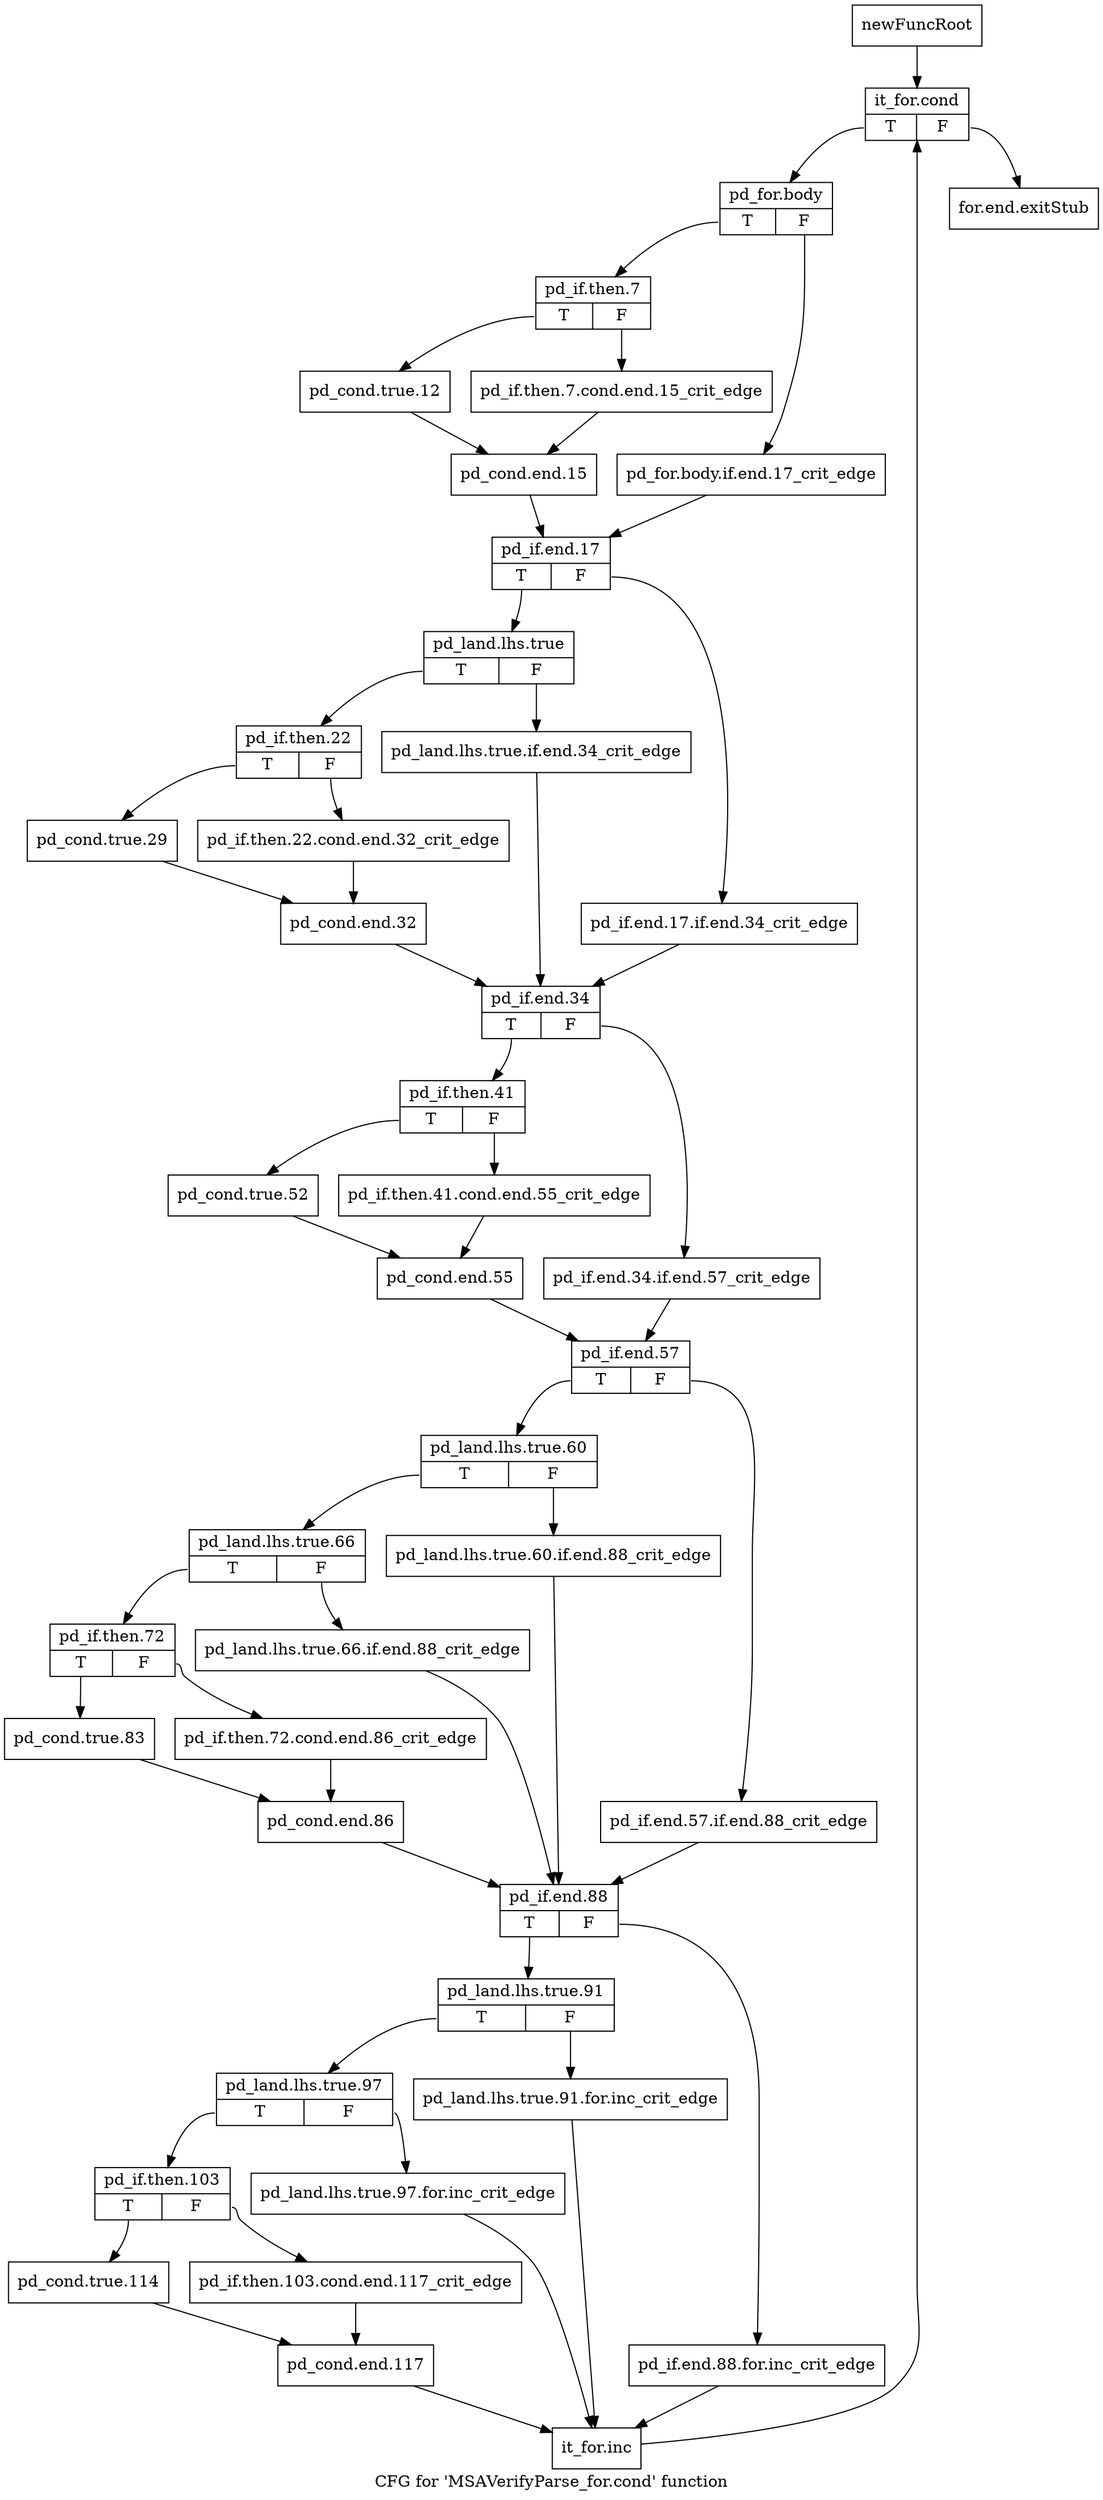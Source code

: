 digraph "CFG for 'MSAVerifyParse_for.cond' function" {
	label="CFG for 'MSAVerifyParse_for.cond' function";

	Node0x3355250 [shape=record,label="{newFuncRoot}"];
	Node0x3355250 -> Node0x33552f0;
	Node0x33552a0 [shape=record,label="{for.end.exitStub}"];
	Node0x33552f0 [shape=record,label="{it_for.cond|{<s0>T|<s1>F}}"];
	Node0x33552f0:s0 -> Node0x3355340;
	Node0x33552f0:s1 -> Node0x33552a0;
	Node0x3355340 [shape=record,label="{pd_for.body|{<s0>T|<s1>F}}"];
	Node0x3355340:s0 -> Node0x33553e0;
	Node0x3355340:s1 -> Node0x3355390;
	Node0x3355390 [shape=record,label="{pd_for.body.if.end.17_crit_edge}"];
	Node0x3355390 -> Node0x3355520;
	Node0x33553e0 [shape=record,label="{pd_if.then.7|{<s0>T|<s1>F}}"];
	Node0x33553e0:s0 -> Node0x3355480;
	Node0x33553e0:s1 -> Node0x3355430;
	Node0x3355430 [shape=record,label="{pd_if.then.7.cond.end.15_crit_edge}"];
	Node0x3355430 -> Node0x33554d0;
	Node0x3355480 [shape=record,label="{pd_cond.true.12}"];
	Node0x3355480 -> Node0x33554d0;
	Node0x33554d0 [shape=record,label="{pd_cond.end.15}"];
	Node0x33554d0 -> Node0x3355520;
	Node0x3355520 [shape=record,label="{pd_if.end.17|{<s0>T|<s1>F}}"];
	Node0x3355520:s0 -> Node0x33555c0;
	Node0x3355520:s1 -> Node0x3355570;
	Node0x3355570 [shape=record,label="{pd_if.end.17.if.end.34_crit_edge}"];
	Node0x3355570 -> Node0x33557a0;
	Node0x33555c0 [shape=record,label="{pd_land.lhs.true|{<s0>T|<s1>F}}"];
	Node0x33555c0:s0 -> Node0x3355660;
	Node0x33555c0:s1 -> Node0x3355610;
	Node0x3355610 [shape=record,label="{pd_land.lhs.true.if.end.34_crit_edge}"];
	Node0x3355610 -> Node0x33557a0;
	Node0x3355660 [shape=record,label="{pd_if.then.22|{<s0>T|<s1>F}}"];
	Node0x3355660:s0 -> Node0x3355700;
	Node0x3355660:s1 -> Node0x33556b0;
	Node0x33556b0 [shape=record,label="{pd_if.then.22.cond.end.32_crit_edge}"];
	Node0x33556b0 -> Node0x3355750;
	Node0x3355700 [shape=record,label="{pd_cond.true.29}"];
	Node0x3355700 -> Node0x3355750;
	Node0x3355750 [shape=record,label="{pd_cond.end.32}"];
	Node0x3355750 -> Node0x33557a0;
	Node0x33557a0 [shape=record,label="{pd_if.end.34|{<s0>T|<s1>F}}"];
	Node0x33557a0:s0 -> Node0x3355840;
	Node0x33557a0:s1 -> Node0x33557f0;
	Node0x33557f0 [shape=record,label="{pd_if.end.34.if.end.57_crit_edge}"];
	Node0x33557f0 -> Node0x3355980;
	Node0x3355840 [shape=record,label="{pd_if.then.41|{<s0>T|<s1>F}}"];
	Node0x3355840:s0 -> Node0x33558e0;
	Node0x3355840:s1 -> Node0x3355890;
	Node0x3355890 [shape=record,label="{pd_if.then.41.cond.end.55_crit_edge}"];
	Node0x3355890 -> Node0x3355930;
	Node0x33558e0 [shape=record,label="{pd_cond.true.52}"];
	Node0x33558e0 -> Node0x3355930;
	Node0x3355930 [shape=record,label="{pd_cond.end.55}"];
	Node0x3355930 -> Node0x3355980;
	Node0x3355980 [shape=record,label="{pd_if.end.57|{<s0>T|<s1>F}}"];
	Node0x3355980:s0 -> Node0x3355a20;
	Node0x3355980:s1 -> Node0x33559d0;
	Node0x33559d0 [shape=record,label="{pd_if.end.57.if.end.88_crit_edge}"];
	Node0x33559d0 -> Node0x3355ca0;
	Node0x3355a20 [shape=record,label="{pd_land.lhs.true.60|{<s0>T|<s1>F}}"];
	Node0x3355a20:s0 -> Node0x3355ac0;
	Node0x3355a20:s1 -> Node0x3355a70;
	Node0x3355a70 [shape=record,label="{pd_land.lhs.true.60.if.end.88_crit_edge}"];
	Node0x3355a70 -> Node0x3355ca0;
	Node0x3355ac0 [shape=record,label="{pd_land.lhs.true.66|{<s0>T|<s1>F}}"];
	Node0x3355ac0:s0 -> Node0x3355b60;
	Node0x3355ac0:s1 -> Node0x3355b10;
	Node0x3355b10 [shape=record,label="{pd_land.lhs.true.66.if.end.88_crit_edge}"];
	Node0x3355b10 -> Node0x3355ca0;
	Node0x3355b60 [shape=record,label="{pd_if.then.72|{<s0>T|<s1>F}}"];
	Node0x3355b60:s0 -> Node0x3355c00;
	Node0x3355b60:s1 -> Node0x3355bb0;
	Node0x3355bb0 [shape=record,label="{pd_if.then.72.cond.end.86_crit_edge}"];
	Node0x3355bb0 -> Node0x3355c50;
	Node0x3355c00 [shape=record,label="{pd_cond.true.83}"];
	Node0x3355c00 -> Node0x3355c50;
	Node0x3355c50 [shape=record,label="{pd_cond.end.86}"];
	Node0x3355c50 -> Node0x3355ca0;
	Node0x3355ca0 [shape=record,label="{pd_if.end.88|{<s0>T|<s1>F}}"];
	Node0x3355ca0:s0 -> Node0x3355d40;
	Node0x3355ca0:s1 -> Node0x3355cf0;
	Node0x3355cf0 [shape=record,label="{pd_if.end.88.for.inc_crit_edge}"];
	Node0x3355cf0 -> Node0x3355fc0;
	Node0x3355d40 [shape=record,label="{pd_land.lhs.true.91|{<s0>T|<s1>F}}"];
	Node0x3355d40:s0 -> Node0x3355de0;
	Node0x3355d40:s1 -> Node0x3355d90;
	Node0x3355d90 [shape=record,label="{pd_land.lhs.true.91.for.inc_crit_edge}"];
	Node0x3355d90 -> Node0x3355fc0;
	Node0x3355de0 [shape=record,label="{pd_land.lhs.true.97|{<s0>T|<s1>F}}"];
	Node0x3355de0:s0 -> Node0x3355e80;
	Node0x3355de0:s1 -> Node0x3355e30;
	Node0x3355e30 [shape=record,label="{pd_land.lhs.true.97.for.inc_crit_edge}"];
	Node0x3355e30 -> Node0x3355fc0;
	Node0x3355e80 [shape=record,label="{pd_if.then.103|{<s0>T|<s1>F}}"];
	Node0x3355e80:s0 -> Node0x3355f20;
	Node0x3355e80:s1 -> Node0x3355ed0;
	Node0x3355ed0 [shape=record,label="{pd_if.then.103.cond.end.117_crit_edge}"];
	Node0x3355ed0 -> Node0x3355f70;
	Node0x3355f20 [shape=record,label="{pd_cond.true.114}"];
	Node0x3355f20 -> Node0x3355f70;
	Node0x3355f70 [shape=record,label="{pd_cond.end.117}"];
	Node0x3355f70 -> Node0x3355fc0;
	Node0x3355fc0 [shape=record,label="{it_for.inc}"];
	Node0x3355fc0 -> Node0x33552f0;
}
